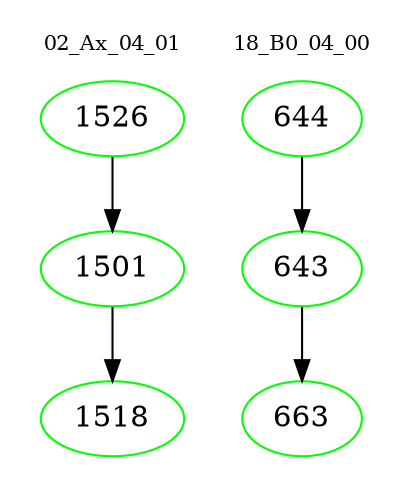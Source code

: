 digraph{
subgraph cluster_0 {
color = white
label = "02_Ax_04_01";
fontsize=10;
T0_1526 [label="1526", color="green"]
T0_1526 -> T0_1501 [color="black"]
T0_1501 [label="1501", color="green"]
T0_1501 -> T0_1518 [color="black"]
T0_1518 [label="1518", color="green"]
}
subgraph cluster_1 {
color = white
label = "18_B0_04_00";
fontsize=10;
T1_644 [label="644", color="green"]
T1_644 -> T1_643 [color="black"]
T1_643 [label="643", color="green"]
T1_643 -> T1_663 [color="black"]
T1_663 [label="663", color="green"]
}
}
